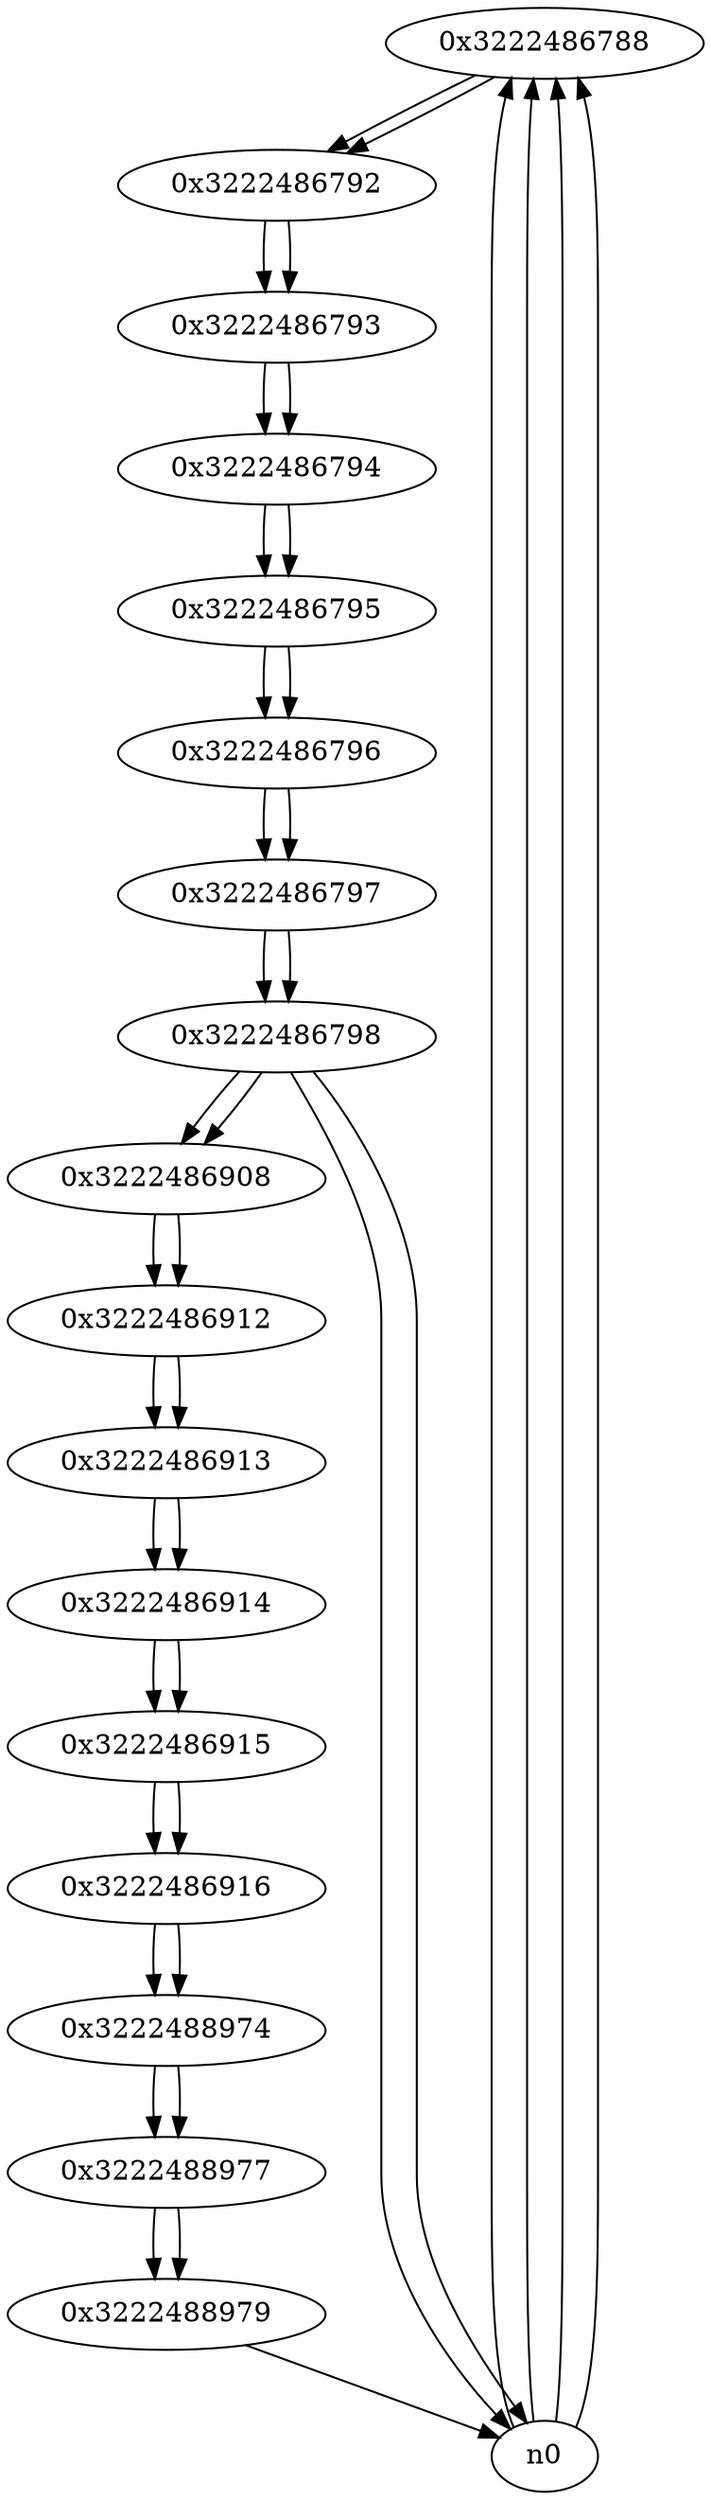 digraph G{
/* nodes */
  n1 [label="0x3222486788"]
  n2 [label="0x3222486792"]
  n3 [label="0x3222486793"]
  n4 [label="0x3222486794"]
  n5 [label="0x3222486795"]
  n6 [label="0x3222486796"]
  n7 [label="0x3222486797"]
  n8 [label="0x3222486798"]
  n9 [label="0x3222486908"]
  n10 [label="0x3222486912"]
  n11 [label="0x3222486913"]
  n12 [label="0x3222486914"]
  n13 [label="0x3222486915"]
  n14 [label="0x3222486916"]
  n15 [label="0x3222488974"]
  n16 [label="0x3222488977"]
  n17 [label="0x3222488979"]
/* edges */
n1 -> n2;
n0 -> n1;
n0 -> n1;
n0 -> n1;
n0 -> n1;
n2 -> n3;
n1 -> n2;
n3 -> n4;
n2 -> n3;
n4 -> n5;
n3 -> n4;
n5 -> n6;
n4 -> n5;
n6 -> n7;
n5 -> n6;
n7 -> n8;
n6 -> n7;
n8 -> n9;
n8 -> n0;
n8 -> n0;
n7 -> n8;
n9 -> n10;
n8 -> n9;
n10 -> n11;
n9 -> n10;
n11 -> n12;
n10 -> n11;
n12 -> n13;
n11 -> n12;
n13 -> n14;
n12 -> n13;
n14 -> n15;
n13 -> n14;
n15 -> n16;
n14 -> n15;
n16 -> n17;
n15 -> n16;
n17 -> n0;
n16 -> n17;
}
